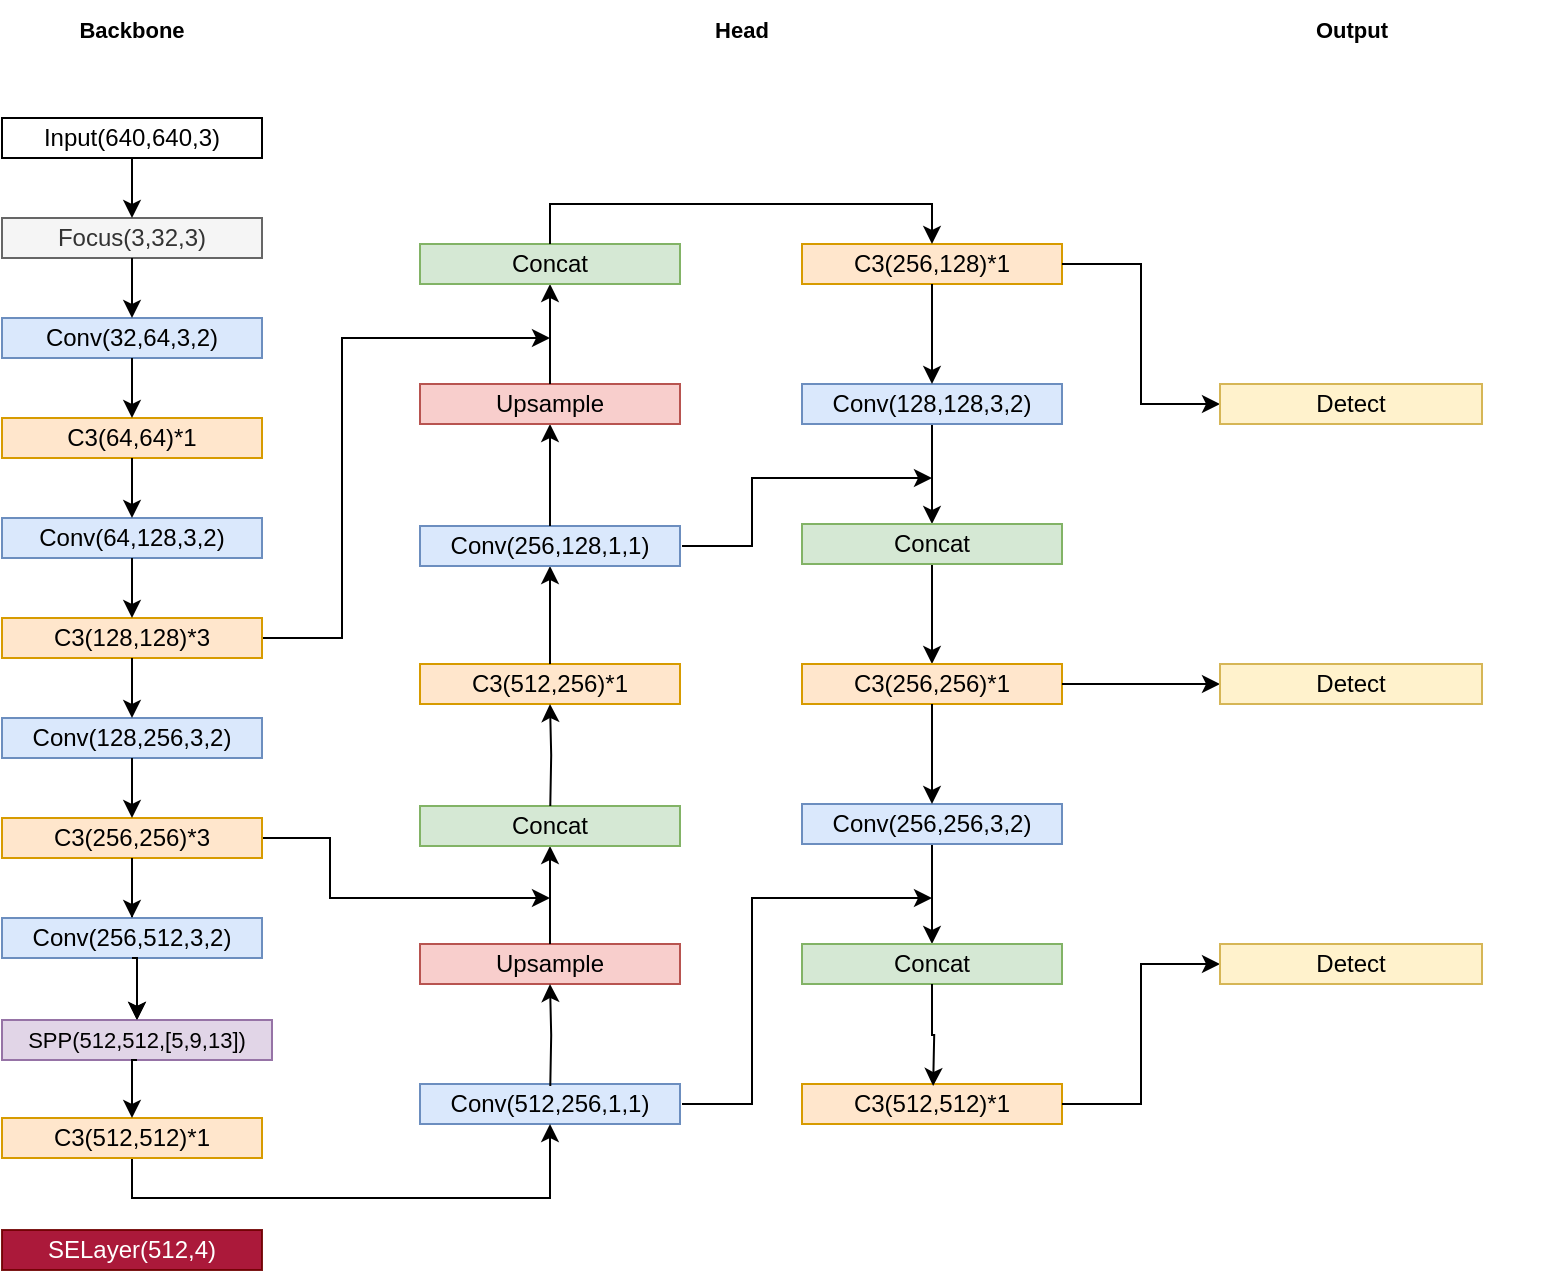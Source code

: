 <mxfile version="17.4.5" type="github">
  <diagram id="c4dD5m3eZ78O99NW7Sv5" name="第 1 页">
    <mxGraphModel dx="1238" dy="1089" grid="0" gridSize="10" guides="1" tooltips="1" connect="1" arrows="1" fold="1" page="0" pageScale="1" pageWidth="827" pageHeight="1169" math="0" shadow="0">
      <root>
        <mxCell id="0" />
        <mxCell id="1" parent="0" />
        <mxCell id="M7tG_Qng9T_QMlYk3fe1-77" value="" style="group" parent="1" vertex="1" connectable="0">
          <mxGeometry x="229" y="-25" width="769" height="579" as="geometry" />
        </mxCell>
        <mxCell id="M7tG_Qng9T_QMlYk3fe1-52" value="" style="group" parent="M7tG_Qng9T_QMlYk3fe1-77" vertex="1" connectable="0">
          <mxGeometry x="209" y="122" width="130" height="440" as="geometry" />
        </mxCell>
        <mxCell id="M7tG_Qng9T_QMlYk3fe1-26" value="Conv(512,256,1,1)" style="rounded=0;whiteSpace=wrap;html=1;fillColor=#dae8fc;strokeColor=#6c8ebf;" parent="M7tG_Qng9T_QMlYk3fe1-52" vertex="1">
          <mxGeometry y="420" width="130" height="20" as="geometry" />
        </mxCell>
        <mxCell id="M7tG_Qng9T_QMlYk3fe1-27" value="Upsample" style="rounded=0;whiteSpace=wrap;html=1;fillColor=#f8cecc;strokeColor=#b85450;" parent="M7tG_Qng9T_QMlYk3fe1-52" vertex="1">
          <mxGeometry y="350" width="130" height="20" as="geometry" />
        </mxCell>
        <mxCell id="M7tG_Qng9T_QMlYk3fe1-58" style="edgeStyle=orthogonalEdgeStyle;rounded=0;orthogonalLoop=1;jettySize=auto;html=1;exitX=0.5;exitY=0;exitDx=0;exitDy=0;entryX=0.5;entryY=1;entryDx=0;entryDy=0;fontSize=11;" parent="M7tG_Qng9T_QMlYk3fe1-52" source="M7tG_Qng9T_QMlYk3fe1-27" target="M7tG_Qng9T_QMlYk3fe1-29" edge="1">
          <mxGeometry relative="1" as="geometry" />
        </mxCell>
        <mxCell id="M7tG_Qng9T_QMlYk3fe1-29" value="Concat" style="rounded=0;whiteSpace=wrap;html=1;fillColor=#d5e8d4;strokeColor=#82b366;" parent="M7tG_Qng9T_QMlYk3fe1-52" vertex="1">
          <mxGeometry y="281" width="130" height="20" as="geometry" />
        </mxCell>
        <mxCell id="M7tG_Qng9T_QMlYk3fe1-30" value="C3(512,256)*1" style="rounded=0;whiteSpace=wrap;html=1;fillColor=#ffe6cc;strokeColor=#d79b00;" parent="M7tG_Qng9T_QMlYk3fe1-52" vertex="1">
          <mxGeometry y="210" width="130" height="20" as="geometry" />
        </mxCell>
        <mxCell id="M7tG_Qng9T_QMlYk3fe1-56" style="edgeStyle=orthogonalEdgeStyle;rounded=0;orthogonalLoop=1;jettySize=auto;html=1;fontSize=11;entryX=0.5;entryY=1;entryDx=0;entryDy=0;" parent="M7tG_Qng9T_QMlYk3fe1-52" source="M7tG_Qng9T_QMlYk3fe1-30" target="M7tG_Qng9T_QMlYk3fe1-31" edge="1">
          <mxGeometry relative="1" as="geometry" />
        </mxCell>
        <mxCell id="M7tG_Qng9T_QMlYk3fe1-31" value="Conv(256,128,1,1)" style="rounded=0;whiteSpace=wrap;html=1;fillColor=#dae8fc;strokeColor=#6c8ebf;" parent="M7tG_Qng9T_QMlYk3fe1-52" vertex="1">
          <mxGeometry y="141" width="130" height="20" as="geometry" />
        </mxCell>
        <mxCell id="M7tG_Qng9T_QMlYk3fe1-55" style="edgeStyle=orthogonalEdgeStyle;rounded=0;orthogonalLoop=1;jettySize=auto;html=1;exitX=0.5;exitY=0;exitDx=0;exitDy=0;entryX=0.5;entryY=1;entryDx=0;entryDy=0;fontSize=11;" parent="M7tG_Qng9T_QMlYk3fe1-52" source="M7tG_Qng9T_QMlYk3fe1-31" target="M7tG_Qng9T_QMlYk3fe1-32" edge="1">
          <mxGeometry relative="1" as="geometry" />
        </mxCell>
        <mxCell id="M7tG_Qng9T_QMlYk3fe1-32" value="Upsample" style="rounded=0;whiteSpace=wrap;html=1;fillColor=#f8cecc;strokeColor=#b85450;" parent="M7tG_Qng9T_QMlYk3fe1-52" vertex="1">
          <mxGeometry y="70" width="130" height="20" as="geometry" />
        </mxCell>
        <mxCell id="M7tG_Qng9T_QMlYk3fe1-54" style="edgeStyle=orthogonalEdgeStyle;rounded=0;orthogonalLoop=1;jettySize=auto;html=1;exitX=0.5;exitY=0;exitDx=0;exitDy=0;entryX=0.5;entryY=1;entryDx=0;entryDy=0;fontSize=11;" parent="M7tG_Qng9T_QMlYk3fe1-52" source="M7tG_Qng9T_QMlYk3fe1-32" target="M7tG_Qng9T_QMlYk3fe1-33" edge="1">
          <mxGeometry relative="1" as="geometry" />
        </mxCell>
        <mxCell id="M7tG_Qng9T_QMlYk3fe1-33" value="Concat" style="rounded=0;whiteSpace=wrap;html=1;fillColor=#d5e8d4;strokeColor=#82b366;" parent="M7tG_Qng9T_QMlYk3fe1-52" vertex="1">
          <mxGeometry width="130" height="20" as="geometry" />
        </mxCell>
        <mxCell id="M7tG_Qng9T_QMlYk3fe1-53" value="" style="group" parent="M7tG_Qng9T_QMlYk3fe1-77" vertex="1" connectable="0">
          <mxGeometry x="400" y="122" width="130" height="440" as="geometry" />
        </mxCell>
        <mxCell id="M7tG_Qng9T_QMlYk3fe1-36" value="C3(256,128)*1" style="rounded=0;whiteSpace=wrap;html=1;fillColor=#ffe6cc;strokeColor=#d79b00;" parent="M7tG_Qng9T_QMlYk3fe1-53" vertex="1">
          <mxGeometry width="130" height="20" as="geometry" />
        </mxCell>
        <mxCell id="M7tG_Qng9T_QMlYk3fe1-60" style="edgeStyle=orthogonalEdgeStyle;rounded=0;orthogonalLoop=1;jettySize=auto;html=1;exitX=0.5;exitY=1;exitDx=0;exitDy=0;entryX=0.5;entryY=0;entryDx=0;entryDy=0;fontSize=11;" parent="M7tG_Qng9T_QMlYk3fe1-53" source="M7tG_Qng9T_QMlYk3fe1-37" target="M7tG_Qng9T_QMlYk3fe1-38" edge="1">
          <mxGeometry relative="1" as="geometry" />
        </mxCell>
        <mxCell id="M7tG_Qng9T_QMlYk3fe1-37" value="Conv(128,128,3,2)" style="rounded=0;whiteSpace=wrap;html=1;fillColor=#dae8fc;strokeColor=#6c8ebf;" parent="M7tG_Qng9T_QMlYk3fe1-53" vertex="1">
          <mxGeometry y="70" width="130" height="20" as="geometry" />
        </mxCell>
        <mxCell id="M7tG_Qng9T_QMlYk3fe1-35" style="edgeStyle=orthogonalEdgeStyle;rounded=0;orthogonalLoop=1;jettySize=auto;html=1;exitX=0.5;exitY=1;exitDx=0;exitDy=0;entryX=0.5;entryY=0;entryDx=0;entryDy=0;fontSize=11;" parent="M7tG_Qng9T_QMlYk3fe1-53" source="M7tG_Qng9T_QMlYk3fe1-36" target="M7tG_Qng9T_QMlYk3fe1-37" edge="1">
          <mxGeometry relative="1" as="geometry" />
        </mxCell>
        <mxCell id="M7tG_Qng9T_QMlYk3fe1-61" style="edgeStyle=orthogonalEdgeStyle;rounded=0;orthogonalLoop=1;jettySize=auto;html=1;exitX=0.5;exitY=1;exitDx=0;exitDy=0;entryX=0.5;entryY=0;entryDx=0;entryDy=0;fontSize=11;" parent="M7tG_Qng9T_QMlYk3fe1-53" source="M7tG_Qng9T_QMlYk3fe1-38" target="M7tG_Qng9T_QMlYk3fe1-40" edge="1">
          <mxGeometry relative="1" as="geometry" />
        </mxCell>
        <mxCell id="M7tG_Qng9T_QMlYk3fe1-38" value="Concat" style="rounded=0;whiteSpace=wrap;html=1;fillColor=#d5e8d4;strokeColor=#82b366;" parent="M7tG_Qng9T_QMlYk3fe1-53" vertex="1">
          <mxGeometry y="140" width="130" height="20" as="geometry" />
        </mxCell>
        <mxCell id="M7tG_Qng9T_QMlYk3fe1-40" value="C3(256,256)*1" style="rounded=0;whiteSpace=wrap;html=1;fillColor=#ffe6cc;strokeColor=#d79b00;" parent="M7tG_Qng9T_QMlYk3fe1-53" vertex="1">
          <mxGeometry y="210" width="130" height="20" as="geometry" />
        </mxCell>
        <mxCell id="M7tG_Qng9T_QMlYk3fe1-62" style="edgeStyle=orthogonalEdgeStyle;rounded=0;orthogonalLoop=1;jettySize=auto;html=1;exitX=0.5;exitY=1;exitDx=0;exitDy=0;entryX=0.5;entryY=0;entryDx=0;entryDy=0;fontSize=11;" parent="M7tG_Qng9T_QMlYk3fe1-53" source="M7tG_Qng9T_QMlYk3fe1-41" target="M7tG_Qng9T_QMlYk3fe1-42" edge="1">
          <mxGeometry relative="1" as="geometry" />
        </mxCell>
        <mxCell id="M7tG_Qng9T_QMlYk3fe1-41" value="Conv(256,256,3,2)" style="rounded=0;whiteSpace=wrap;html=1;fillColor=#dae8fc;strokeColor=#6c8ebf;" parent="M7tG_Qng9T_QMlYk3fe1-53" vertex="1">
          <mxGeometry y="280" width="130" height="20" as="geometry" />
        </mxCell>
        <mxCell id="M7tG_Qng9T_QMlYk3fe1-39" style="edgeStyle=orthogonalEdgeStyle;rounded=0;orthogonalLoop=1;jettySize=auto;html=1;exitX=0.5;exitY=1;exitDx=0;exitDy=0;entryX=0.5;entryY=0;entryDx=0;entryDy=0;fontSize=11;" parent="M7tG_Qng9T_QMlYk3fe1-53" source="M7tG_Qng9T_QMlYk3fe1-40" target="M7tG_Qng9T_QMlYk3fe1-41" edge="1">
          <mxGeometry relative="1" as="geometry" />
        </mxCell>
        <mxCell id="M7tG_Qng9T_QMlYk3fe1-42" value="Concat" style="rounded=0;whiteSpace=wrap;html=1;fillColor=#d5e8d4;strokeColor=#82b366;" parent="M7tG_Qng9T_QMlYk3fe1-53" vertex="1">
          <mxGeometry y="350" width="130" height="20" as="geometry" />
        </mxCell>
        <mxCell id="M7tG_Qng9T_QMlYk3fe1-43" value="C3(512,512)*1" style="rounded=0;whiteSpace=wrap;html=1;fillColor=#ffe6cc;strokeColor=#d79b00;" parent="M7tG_Qng9T_QMlYk3fe1-53" vertex="1">
          <mxGeometry y="420" width="130" height="20" as="geometry" />
        </mxCell>
        <mxCell id="M7tG_Qng9T_QMlYk3fe1-57" style="edgeStyle=orthogonalEdgeStyle;rounded=0;orthogonalLoop=1;jettySize=auto;html=1;exitX=0.5;exitY=1;exitDx=0;exitDy=0;fontSize=11;entryX=0.5;entryY=1;entryDx=0;entryDy=0;" parent="M7tG_Qng9T_QMlYk3fe1-77" target="M7tG_Qng9T_QMlYk3fe1-30" edge="1">
          <mxGeometry relative="1" as="geometry">
            <mxPoint x="274.143" y="403" as="sourcePoint" />
          </mxGeometry>
        </mxCell>
        <mxCell id="M7tG_Qng9T_QMlYk3fe1-59" style="edgeStyle=orthogonalEdgeStyle;rounded=0;orthogonalLoop=1;jettySize=auto;html=1;exitX=0.5;exitY=1;exitDx=0;exitDy=0;fontSize=11;entryX=0.5;entryY=1;entryDx=0;entryDy=0;" parent="M7tG_Qng9T_QMlYk3fe1-77" target="M7tG_Qng9T_QMlYk3fe1-27" edge="1">
          <mxGeometry relative="1" as="geometry">
            <mxPoint x="274.143" y="543" as="sourcePoint" />
          </mxGeometry>
        </mxCell>
        <mxCell id="M7tG_Qng9T_QMlYk3fe1-63" style="edgeStyle=orthogonalEdgeStyle;rounded=0;orthogonalLoop=1;jettySize=auto;html=1;exitX=0.5;exitY=1;exitDx=0;exitDy=0;fontSize=11;" parent="M7tG_Qng9T_QMlYk3fe1-77" source="M7tG_Qng9T_QMlYk3fe1-42" edge="1">
          <mxGeometry relative="1" as="geometry">
            <mxPoint x="465.571" y="543" as="targetPoint" />
          </mxGeometry>
        </mxCell>
        <mxCell id="M7tG_Qng9T_QMlYk3fe1-64" value="Backbone" style="text;html=1;strokeColor=none;fillColor=none;align=center;verticalAlign=middle;whiteSpace=wrap;rounded=0;fontSize=11;strokeWidth=2;fontStyle=1;flipV=1;" parent="M7tG_Qng9T_QMlYk3fe1-77" vertex="1">
          <mxGeometry x="35" width="60" height="30" as="geometry" />
        </mxCell>
        <mxCell id="M7tG_Qng9T_QMlYk3fe1-65" value="Head" style="text;html=1;strokeColor=none;fillColor=none;align=center;verticalAlign=middle;whiteSpace=wrap;rounded=0;fontSize=11;strokeWidth=2;fontStyle=1;flipV=1;" parent="M7tG_Qng9T_QMlYk3fe1-77" vertex="1">
          <mxGeometry x="340" width="60" height="30" as="geometry" />
        </mxCell>
        <mxCell id="M7tG_Qng9T_QMlYk3fe1-66" value="Output" style="text;html=1;strokeColor=none;fillColor=none;align=center;verticalAlign=middle;whiteSpace=wrap;rounded=0;fontSize=11;strokeWidth=2;fontStyle=1;flipV=1;" parent="M7tG_Qng9T_QMlYk3fe1-77" vertex="1">
          <mxGeometry x="644.5" width="60" height="30" as="geometry" />
        </mxCell>
        <mxCell id="M7tG_Qng9T_QMlYk3fe1-68" style="edgeStyle=orthogonalEdgeStyle;rounded=0;orthogonalLoop=1;jettySize=auto;html=1;fontSize=11;" parent="M7tG_Qng9T_QMlYk3fe1-77" edge="1">
          <mxGeometry relative="1" as="geometry">
            <mxPoint x="274" y="169" as="targetPoint" />
            <mxPoint x="130" y="319" as="sourcePoint" />
            <Array as="points">
              <mxPoint x="170" y="319" />
              <mxPoint x="170" y="169" />
            </Array>
          </mxGeometry>
        </mxCell>
        <mxCell id="M7tG_Qng9T_QMlYk3fe1-69" style="edgeStyle=orthogonalEdgeStyle;rounded=0;orthogonalLoop=1;jettySize=auto;html=1;exitX=0.5;exitY=1;exitDx=0;exitDy=0;entryX=0.5;entryY=1;entryDx=0;entryDy=0;fontSize=11;" parent="M7tG_Qng9T_QMlYk3fe1-77" source="M7tG_Qng9T_QMlYk3fe1-13" target="M7tG_Qng9T_QMlYk3fe1-26" edge="1">
          <mxGeometry relative="1" as="geometry" />
        </mxCell>
        <mxCell id="M7tG_Qng9T_QMlYk3fe1-70" style="edgeStyle=orthogonalEdgeStyle;rounded=0;orthogonalLoop=1;jettySize=auto;html=1;fontSize=11;" parent="M7tG_Qng9T_QMlYk3fe1-77" edge="1">
          <mxGeometry relative="1" as="geometry">
            <mxPoint x="274" y="449" as="targetPoint" />
            <mxPoint x="130" y="419" as="sourcePoint" />
            <Array as="points">
              <mxPoint x="164" y="419" />
              <mxPoint x="164" y="449" />
            </Array>
          </mxGeometry>
        </mxCell>
        <mxCell id="M7tG_Qng9T_QMlYk3fe1-71" style="edgeStyle=orthogonalEdgeStyle;rounded=0;orthogonalLoop=1;jettySize=auto;html=1;exitX=0.5;exitY=0;exitDx=0;exitDy=0;entryX=0.5;entryY=0;entryDx=0;entryDy=0;fontSize=11;" parent="M7tG_Qng9T_QMlYk3fe1-77" source="M7tG_Qng9T_QMlYk3fe1-33" target="M7tG_Qng9T_QMlYk3fe1-36" edge="1">
          <mxGeometry relative="1" as="geometry" />
        </mxCell>
        <mxCell id="M7tG_Qng9T_QMlYk3fe1-72" style="edgeStyle=orthogonalEdgeStyle;rounded=0;orthogonalLoop=1;jettySize=auto;html=1;fontSize=11;" parent="M7tG_Qng9T_QMlYk3fe1-77" edge="1">
          <mxGeometry relative="1" as="geometry">
            <mxPoint x="465" y="239" as="targetPoint" />
            <mxPoint x="340" y="273" as="sourcePoint" />
            <Array as="points">
              <mxPoint x="375" y="273" />
              <mxPoint x="375" y="239" />
            </Array>
          </mxGeometry>
        </mxCell>
        <mxCell id="M7tG_Qng9T_QMlYk3fe1-73" style="edgeStyle=orthogonalEdgeStyle;rounded=0;orthogonalLoop=1;jettySize=auto;html=1;fontSize=11;" parent="M7tG_Qng9T_QMlYk3fe1-77" edge="1">
          <mxGeometry relative="1" as="geometry">
            <mxPoint x="465" y="449" as="targetPoint" />
            <mxPoint x="340" y="552" as="sourcePoint" />
            <Array as="points">
              <mxPoint x="375" y="552" />
            </Array>
          </mxGeometry>
        </mxCell>
        <mxCell id="M7tG_Qng9T_QMlYk3fe1-74" style="edgeStyle=orthogonalEdgeStyle;rounded=0;orthogonalLoop=1;jettySize=auto;html=1;exitX=1;exitY=0.5;exitDx=0;exitDy=0;entryX=0;entryY=0.5;entryDx=0;entryDy=0;fontSize=11;" parent="M7tG_Qng9T_QMlYk3fe1-77" source="M7tG_Qng9T_QMlYk3fe1-43" target="M7tG_Qng9T_QMlYk3fe1-49" edge="1">
          <mxGeometry relative="1" as="geometry" />
        </mxCell>
        <mxCell id="M7tG_Qng9T_QMlYk3fe1-75" style="edgeStyle=orthogonalEdgeStyle;rounded=0;orthogonalLoop=1;jettySize=auto;html=1;exitX=1;exitY=0.5;exitDx=0;exitDy=0;entryX=0;entryY=0.5;entryDx=0;entryDy=0;fontSize=11;" parent="M7tG_Qng9T_QMlYk3fe1-77" source="M7tG_Qng9T_QMlYk3fe1-40" target="M7tG_Qng9T_QMlYk3fe1-48" edge="1">
          <mxGeometry relative="1" as="geometry" />
        </mxCell>
        <mxCell id="M7tG_Qng9T_QMlYk3fe1-76" style="edgeStyle=orthogonalEdgeStyle;rounded=0;orthogonalLoop=1;jettySize=auto;html=1;exitX=1;exitY=0.5;exitDx=0;exitDy=0;entryX=0;entryY=0.5;entryDx=0;entryDy=0;fontSize=11;" parent="M7tG_Qng9T_QMlYk3fe1-77" source="M7tG_Qng9T_QMlYk3fe1-36" target="M7tG_Qng9T_QMlYk3fe1-44" edge="1">
          <mxGeometry relative="1" as="geometry" />
        </mxCell>
        <mxCell id="M7tG_Qng9T_QMlYk3fe1-1" value="Input(640,640,3)" style="rounded=0;whiteSpace=wrap;html=1;" parent="M7tG_Qng9T_QMlYk3fe1-77" vertex="1">
          <mxGeometry y="59" width="130" height="20" as="geometry" />
        </mxCell>
        <mxCell id="M7tG_Qng9T_QMlYk3fe1-2" value="Focus(3,32,3)" style="rounded=0;whiteSpace=wrap;html=1;fillColor=#f5f5f5;strokeColor=#666666;fontColor=#333333;" parent="M7tG_Qng9T_QMlYk3fe1-77" vertex="1">
          <mxGeometry y="109" width="130" height="20" as="geometry" />
        </mxCell>
        <mxCell id="M7tG_Qng9T_QMlYk3fe1-15" style="edgeStyle=orthogonalEdgeStyle;rounded=0;orthogonalLoop=1;jettySize=auto;html=1;exitX=0.5;exitY=1;exitDx=0;exitDy=0;entryX=0.5;entryY=0;entryDx=0;entryDy=0;fontSize=11;" parent="M7tG_Qng9T_QMlYk3fe1-77" source="M7tG_Qng9T_QMlYk3fe1-1" target="M7tG_Qng9T_QMlYk3fe1-2" edge="1">
          <mxGeometry relative="1" as="geometry" />
        </mxCell>
        <mxCell id="M7tG_Qng9T_QMlYk3fe1-3" value="Conv(32,64,3,2)" style="rounded=0;whiteSpace=wrap;html=1;fillColor=#dae8fc;strokeColor=#6c8ebf;" parent="M7tG_Qng9T_QMlYk3fe1-77" vertex="1">
          <mxGeometry y="159" width="130" height="20" as="geometry" />
        </mxCell>
        <mxCell id="M7tG_Qng9T_QMlYk3fe1-16" style="edgeStyle=orthogonalEdgeStyle;rounded=0;orthogonalLoop=1;jettySize=auto;html=1;exitX=0.5;exitY=1;exitDx=0;exitDy=0;fontSize=11;" parent="M7tG_Qng9T_QMlYk3fe1-77" source="M7tG_Qng9T_QMlYk3fe1-2" target="M7tG_Qng9T_QMlYk3fe1-3" edge="1">
          <mxGeometry relative="1" as="geometry" />
        </mxCell>
        <mxCell id="M7tG_Qng9T_QMlYk3fe1-4" value="C3(64,64)*1" style="rounded=0;whiteSpace=wrap;html=1;fillColor=#ffe6cc;strokeColor=#d79b00;" parent="M7tG_Qng9T_QMlYk3fe1-77" vertex="1">
          <mxGeometry y="209" width="130" height="20" as="geometry" />
        </mxCell>
        <mxCell id="M7tG_Qng9T_QMlYk3fe1-17" style="edgeStyle=orthogonalEdgeStyle;rounded=0;orthogonalLoop=1;jettySize=auto;html=1;exitX=0.5;exitY=1;exitDx=0;exitDy=0;entryX=0.5;entryY=0;entryDx=0;entryDy=0;fontSize=11;" parent="M7tG_Qng9T_QMlYk3fe1-77" source="M7tG_Qng9T_QMlYk3fe1-3" target="M7tG_Qng9T_QMlYk3fe1-4" edge="1">
          <mxGeometry relative="1" as="geometry" />
        </mxCell>
        <mxCell id="M7tG_Qng9T_QMlYk3fe1-5" value="Conv(64,128,3,2)" style="rounded=0;whiteSpace=wrap;html=1;fillColor=#dae8fc;strokeColor=#6c8ebf;" parent="M7tG_Qng9T_QMlYk3fe1-77" vertex="1">
          <mxGeometry y="259" width="130" height="20" as="geometry" />
        </mxCell>
        <mxCell id="M7tG_Qng9T_QMlYk3fe1-18" style="edgeStyle=orthogonalEdgeStyle;rounded=0;orthogonalLoop=1;jettySize=auto;html=1;exitX=0.5;exitY=1;exitDx=0;exitDy=0;entryX=0.5;entryY=0;entryDx=0;entryDy=0;fontSize=11;" parent="M7tG_Qng9T_QMlYk3fe1-77" source="M7tG_Qng9T_QMlYk3fe1-4" target="M7tG_Qng9T_QMlYk3fe1-5" edge="1">
          <mxGeometry relative="1" as="geometry" />
        </mxCell>
        <mxCell id="M7tG_Qng9T_QMlYk3fe1-6" value="C3(128,128)*3" style="rounded=0;whiteSpace=wrap;html=1;fillColor=#ffe6cc;strokeColor=#d79b00;" parent="M7tG_Qng9T_QMlYk3fe1-77" vertex="1">
          <mxGeometry y="309" width="130" height="20" as="geometry" />
        </mxCell>
        <mxCell id="M7tG_Qng9T_QMlYk3fe1-19" style="edgeStyle=orthogonalEdgeStyle;rounded=0;orthogonalLoop=1;jettySize=auto;html=1;exitX=0.5;exitY=1;exitDx=0;exitDy=0;entryX=0.5;entryY=0;entryDx=0;entryDy=0;fontSize=11;" parent="M7tG_Qng9T_QMlYk3fe1-77" source="M7tG_Qng9T_QMlYk3fe1-5" target="M7tG_Qng9T_QMlYk3fe1-6" edge="1">
          <mxGeometry relative="1" as="geometry" />
        </mxCell>
        <mxCell id="M7tG_Qng9T_QMlYk3fe1-7" value="Conv(128,256,3,2)" style="rounded=0;whiteSpace=wrap;html=1;fillColor=#dae8fc;strokeColor=#6c8ebf;" parent="M7tG_Qng9T_QMlYk3fe1-77" vertex="1">
          <mxGeometry y="359" width="130" height="20" as="geometry" />
        </mxCell>
        <mxCell id="M7tG_Qng9T_QMlYk3fe1-20" style="edgeStyle=orthogonalEdgeStyle;rounded=0;orthogonalLoop=1;jettySize=auto;html=1;exitX=0.5;exitY=1;exitDx=0;exitDy=0;entryX=0.5;entryY=0;entryDx=0;entryDy=0;fontSize=11;" parent="M7tG_Qng9T_QMlYk3fe1-77" source="M7tG_Qng9T_QMlYk3fe1-6" target="M7tG_Qng9T_QMlYk3fe1-7" edge="1">
          <mxGeometry relative="1" as="geometry" />
        </mxCell>
        <mxCell id="xgqLBBEpwhSFXulwtFEn-2" value="" style="edgeStyle=orthogonalEdgeStyle;rounded=0;orthogonalLoop=1;jettySize=auto;html=1;" edge="1" parent="M7tG_Qng9T_QMlYk3fe1-77" source="M7tG_Qng9T_QMlYk3fe1-8" target="M7tG_Qng9T_QMlYk3fe1-12">
          <mxGeometry relative="1" as="geometry" />
        </mxCell>
        <mxCell id="M7tG_Qng9T_QMlYk3fe1-8" value="C3(256,256)*3" style="rounded=0;whiteSpace=wrap;html=1;fillColor=#ffe6cc;strokeColor=#d79b00;" parent="M7tG_Qng9T_QMlYk3fe1-77" vertex="1">
          <mxGeometry y="409" width="130" height="20" as="geometry" />
        </mxCell>
        <mxCell id="M7tG_Qng9T_QMlYk3fe1-21" style="edgeStyle=orthogonalEdgeStyle;rounded=0;orthogonalLoop=1;jettySize=auto;html=1;exitX=0.5;exitY=1;exitDx=0;exitDy=0;entryX=0.5;entryY=0;entryDx=0;entryDy=0;fontSize=11;" parent="M7tG_Qng9T_QMlYk3fe1-77" source="M7tG_Qng9T_QMlYk3fe1-7" target="M7tG_Qng9T_QMlYk3fe1-8" edge="1">
          <mxGeometry relative="1" as="geometry" />
        </mxCell>
        <mxCell id="M7tG_Qng9T_QMlYk3fe1-9" value="Conv(256,512,3,2)" style="rounded=0;whiteSpace=wrap;html=1;fillColor=#dae8fc;strokeColor=#6c8ebf;" parent="M7tG_Qng9T_QMlYk3fe1-77" vertex="1">
          <mxGeometry y="459" width="130" height="20" as="geometry" />
        </mxCell>
        <mxCell id="M7tG_Qng9T_QMlYk3fe1-22" style="edgeStyle=orthogonalEdgeStyle;rounded=0;orthogonalLoop=1;jettySize=auto;html=1;exitX=0.5;exitY=1;exitDx=0;exitDy=0;entryX=0.5;entryY=0;entryDx=0;entryDy=0;fontSize=11;" parent="M7tG_Qng9T_QMlYk3fe1-77" source="M7tG_Qng9T_QMlYk3fe1-8" target="M7tG_Qng9T_QMlYk3fe1-9" edge="1">
          <mxGeometry relative="1" as="geometry" />
        </mxCell>
        <mxCell id="M7tG_Qng9T_QMlYk3fe1-12" value="&lt;font style=&quot;font-size: 11px&quot;&gt;SPP(512,512,[5,9,13])&lt;/font&gt;" style="rounded=0;whiteSpace=wrap;html=1;fillColor=#e1d5e7;strokeColor=#9673a6;" parent="M7tG_Qng9T_QMlYk3fe1-77" vertex="1">
          <mxGeometry y="510" width="135" height="20" as="geometry" />
        </mxCell>
        <mxCell id="M7tG_Qng9T_QMlYk3fe1-23" style="edgeStyle=orthogonalEdgeStyle;rounded=0;orthogonalLoop=1;jettySize=auto;html=1;exitX=0.5;exitY=1;exitDx=0;exitDy=0;entryX=0.5;entryY=0;entryDx=0;entryDy=0;fontSize=11;" parent="M7tG_Qng9T_QMlYk3fe1-77" source="M7tG_Qng9T_QMlYk3fe1-9" target="M7tG_Qng9T_QMlYk3fe1-12" edge="1">
          <mxGeometry relative="1" as="geometry" />
        </mxCell>
        <mxCell id="M7tG_Qng9T_QMlYk3fe1-13" value="C3(512,512)*1" style="rounded=0;whiteSpace=wrap;html=1;fillColor=#ffe6cc;strokeColor=#d79b00;" parent="M7tG_Qng9T_QMlYk3fe1-77" vertex="1">
          <mxGeometry y="559" width="130" height="20" as="geometry" />
        </mxCell>
        <mxCell id="M7tG_Qng9T_QMlYk3fe1-24" style="edgeStyle=orthogonalEdgeStyle;rounded=0;orthogonalLoop=1;jettySize=auto;html=1;exitX=0.5;exitY=1;exitDx=0;exitDy=0;entryX=0.5;entryY=0;entryDx=0;entryDy=0;fontSize=11;" parent="M7tG_Qng9T_QMlYk3fe1-77" source="M7tG_Qng9T_QMlYk3fe1-12" target="M7tG_Qng9T_QMlYk3fe1-13" edge="1">
          <mxGeometry relative="1" as="geometry" />
        </mxCell>
        <mxCell id="xgqLBBEpwhSFXulwtFEn-3" value="" style="group" vertex="1" connectable="0" parent="M7tG_Qng9T_QMlYk3fe1-77">
          <mxGeometry x="609" y="192" width="131" height="300" as="geometry" />
        </mxCell>
        <mxCell id="M7tG_Qng9T_QMlYk3fe1-44" value="Detect" style="rounded=0;whiteSpace=wrap;html=1;fillColor=#fff2cc;strokeColor=#d6b656;container=0;" parent="xgqLBBEpwhSFXulwtFEn-3" vertex="1">
          <mxGeometry width="131" height="20" as="geometry" />
        </mxCell>
        <mxCell id="M7tG_Qng9T_QMlYk3fe1-48" value="Detect" style="rounded=0;whiteSpace=wrap;html=1;fillColor=#fff2cc;strokeColor=#d6b656;container=0;" parent="xgqLBBEpwhSFXulwtFEn-3" vertex="1">
          <mxGeometry y="140" width="131" height="20" as="geometry" />
        </mxCell>
        <mxCell id="M7tG_Qng9T_QMlYk3fe1-49" value="Detect" style="rounded=0;whiteSpace=wrap;html=1;fillColor=#fff2cc;strokeColor=#d6b656;container=0;" parent="xgqLBBEpwhSFXulwtFEn-3" vertex="1">
          <mxGeometry y="280" width="131" height="20" as="geometry" />
        </mxCell>
        <mxCell id="xgqLBBEpwhSFXulwtFEn-1" value="SELayer(512,4)" style="rounded=0;whiteSpace=wrap;html=1;fillColor=#a20025;strokeColor=#6F0000;fontColor=#ffffff;opacity=90;" vertex="1" parent="1">
          <mxGeometry x="229" y="590" width="130" height="20" as="geometry" />
        </mxCell>
      </root>
    </mxGraphModel>
  </diagram>
</mxfile>
